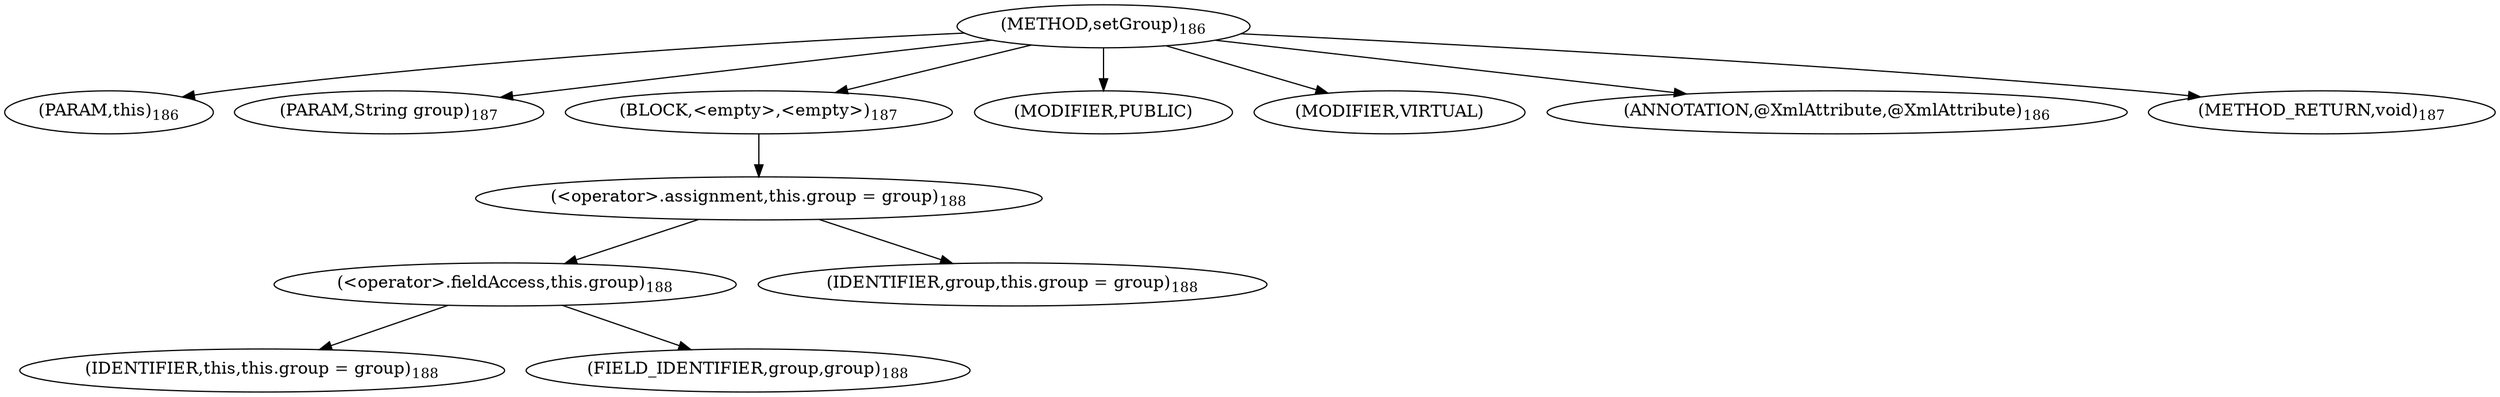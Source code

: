digraph "setGroup" {  
"455" [label = <(METHOD,setGroup)<SUB>186</SUB>> ]
"32" [label = <(PARAM,this)<SUB>186</SUB>> ]
"456" [label = <(PARAM,String group)<SUB>187</SUB>> ]
"457" [label = <(BLOCK,&lt;empty&gt;,&lt;empty&gt;)<SUB>187</SUB>> ]
"458" [label = <(&lt;operator&gt;.assignment,this.group = group)<SUB>188</SUB>> ]
"459" [label = <(&lt;operator&gt;.fieldAccess,this.group)<SUB>188</SUB>> ]
"31" [label = <(IDENTIFIER,this,this.group = group)<SUB>188</SUB>> ]
"460" [label = <(FIELD_IDENTIFIER,group,group)<SUB>188</SUB>> ]
"461" [label = <(IDENTIFIER,group,this.group = group)<SUB>188</SUB>> ]
"462" [label = <(MODIFIER,PUBLIC)> ]
"463" [label = <(MODIFIER,VIRTUAL)> ]
"464" [label = <(ANNOTATION,@XmlAttribute,@XmlAttribute)<SUB>186</SUB>> ]
"465" [label = <(METHOD_RETURN,void)<SUB>187</SUB>> ]
  "455" -> "32" 
  "455" -> "456" 
  "455" -> "457" 
  "455" -> "462" 
  "455" -> "463" 
  "455" -> "464" 
  "455" -> "465" 
  "457" -> "458" 
  "458" -> "459" 
  "458" -> "461" 
  "459" -> "31" 
  "459" -> "460" 
}
